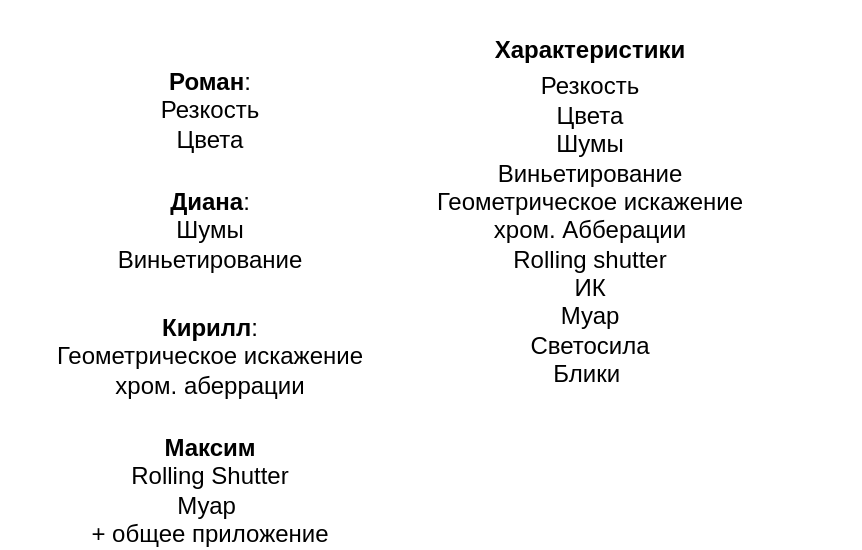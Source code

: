 <mxfile version="26.1.3">
  <diagram name="Страница — 1" id="ttHTj2BRp232E3ya2YmA">
    <mxGraphModel dx="1242" dy="575" grid="1" gridSize="10" guides="1" tooltips="1" connect="1" arrows="1" fold="1" page="1" pageScale="1" pageWidth="1920" pageHeight="1200" math="0" shadow="0">
      <root>
        <mxCell id="0" />
        <mxCell id="1" parent="0" />
        <mxCell id="gY2CUuTmCkJey6hMHE3h-1" value="&lt;b&gt;Характеристики&lt;/b&gt;" style="text;html=1;align=center;verticalAlign=middle;whiteSpace=wrap;rounded=0;" vertex="1" parent="1">
          <mxGeometry x="640" y="370" width="120" height="30" as="geometry" />
        </mxCell>
        <mxCell id="gY2CUuTmCkJey6hMHE3h-2" value="Резкость&lt;div&gt;Цвета&lt;/div&gt;&lt;div&gt;Шумы&lt;/div&gt;&lt;div&gt;Виньетирование&lt;/div&gt;&lt;div&gt;Геометрическое искажение&lt;/div&gt;&lt;div&gt;хром. Абберации&lt;/div&gt;&lt;div&gt;Rolling shutter&lt;/div&gt;&lt;div&gt;ИК&lt;/div&gt;&lt;div&gt;Муар&lt;/div&gt;&lt;div&gt;Светосила&lt;/div&gt;&lt;div&gt;Блики&amp;nbsp;&lt;/div&gt;" style="text;html=1;align=center;verticalAlign=middle;whiteSpace=wrap;rounded=0;" vertex="1" parent="1">
          <mxGeometry x="565" y="360" width="270" height="230" as="geometry" />
        </mxCell>
        <mxCell id="gY2CUuTmCkJey6hMHE3h-4" value="&lt;b&gt;Роман&lt;/b&gt;:&lt;div&gt;Резкость&lt;/div&gt;&lt;div&gt;Цвета&lt;/div&gt;" style="text;html=1;align=center;verticalAlign=middle;whiteSpace=wrap;rounded=0;" vertex="1" parent="1">
          <mxGeometry x="480" y="400" width="60" height="30" as="geometry" />
        </mxCell>
        <mxCell id="gY2CUuTmCkJey6hMHE3h-5" value="&lt;b&gt;Диана&lt;/b&gt;:&lt;div&gt;Шумы&lt;/div&gt;&lt;div&gt;Виньетирование&lt;/div&gt;" style="text;html=1;align=center;verticalAlign=middle;whiteSpace=wrap;rounded=0;" vertex="1" parent="1">
          <mxGeometry x="480" y="460" width="60" height="30" as="geometry" />
        </mxCell>
        <mxCell id="gY2CUuTmCkJey6hMHE3h-6" value="&lt;b&gt;Кирилл&lt;/b&gt;:&lt;div&gt;Геометрическое искажение&lt;/div&gt;&lt;div&gt;хром. аберрации&lt;/div&gt;&lt;div&gt;&lt;br&gt;&lt;/div&gt;" style="text;html=1;align=center;verticalAlign=middle;whiteSpace=wrap;rounded=0;" vertex="1" parent="1">
          <mxGeometry x="420" y="500" width="180" height="90" as="geometry" />
        </mxCell>
        <mxCell id="gY2CUuTmCkJey6hMHE3h-7" value="&lt;b&gt;Максим&lt;/b&gt;&lt;div&gt;Rolling Shutter&lt;/div&gt;&lt;div&gt;Муар&amp;nbsp;&lt;/div&gt;&lt;div&gt;+ общее приложение&lt;/div&gt;" style="text;html=1;align=center;verticalAlign=middle;whiteSpace=wrap;rounded=0;" vertex="1" parent="1">
          <mxGeometry x="405" y="590" width="210" height="30" as="geometry" />
        </mxCell>
      </root>
    </mxGraphModel>
  </diagram>
</mxfile>
